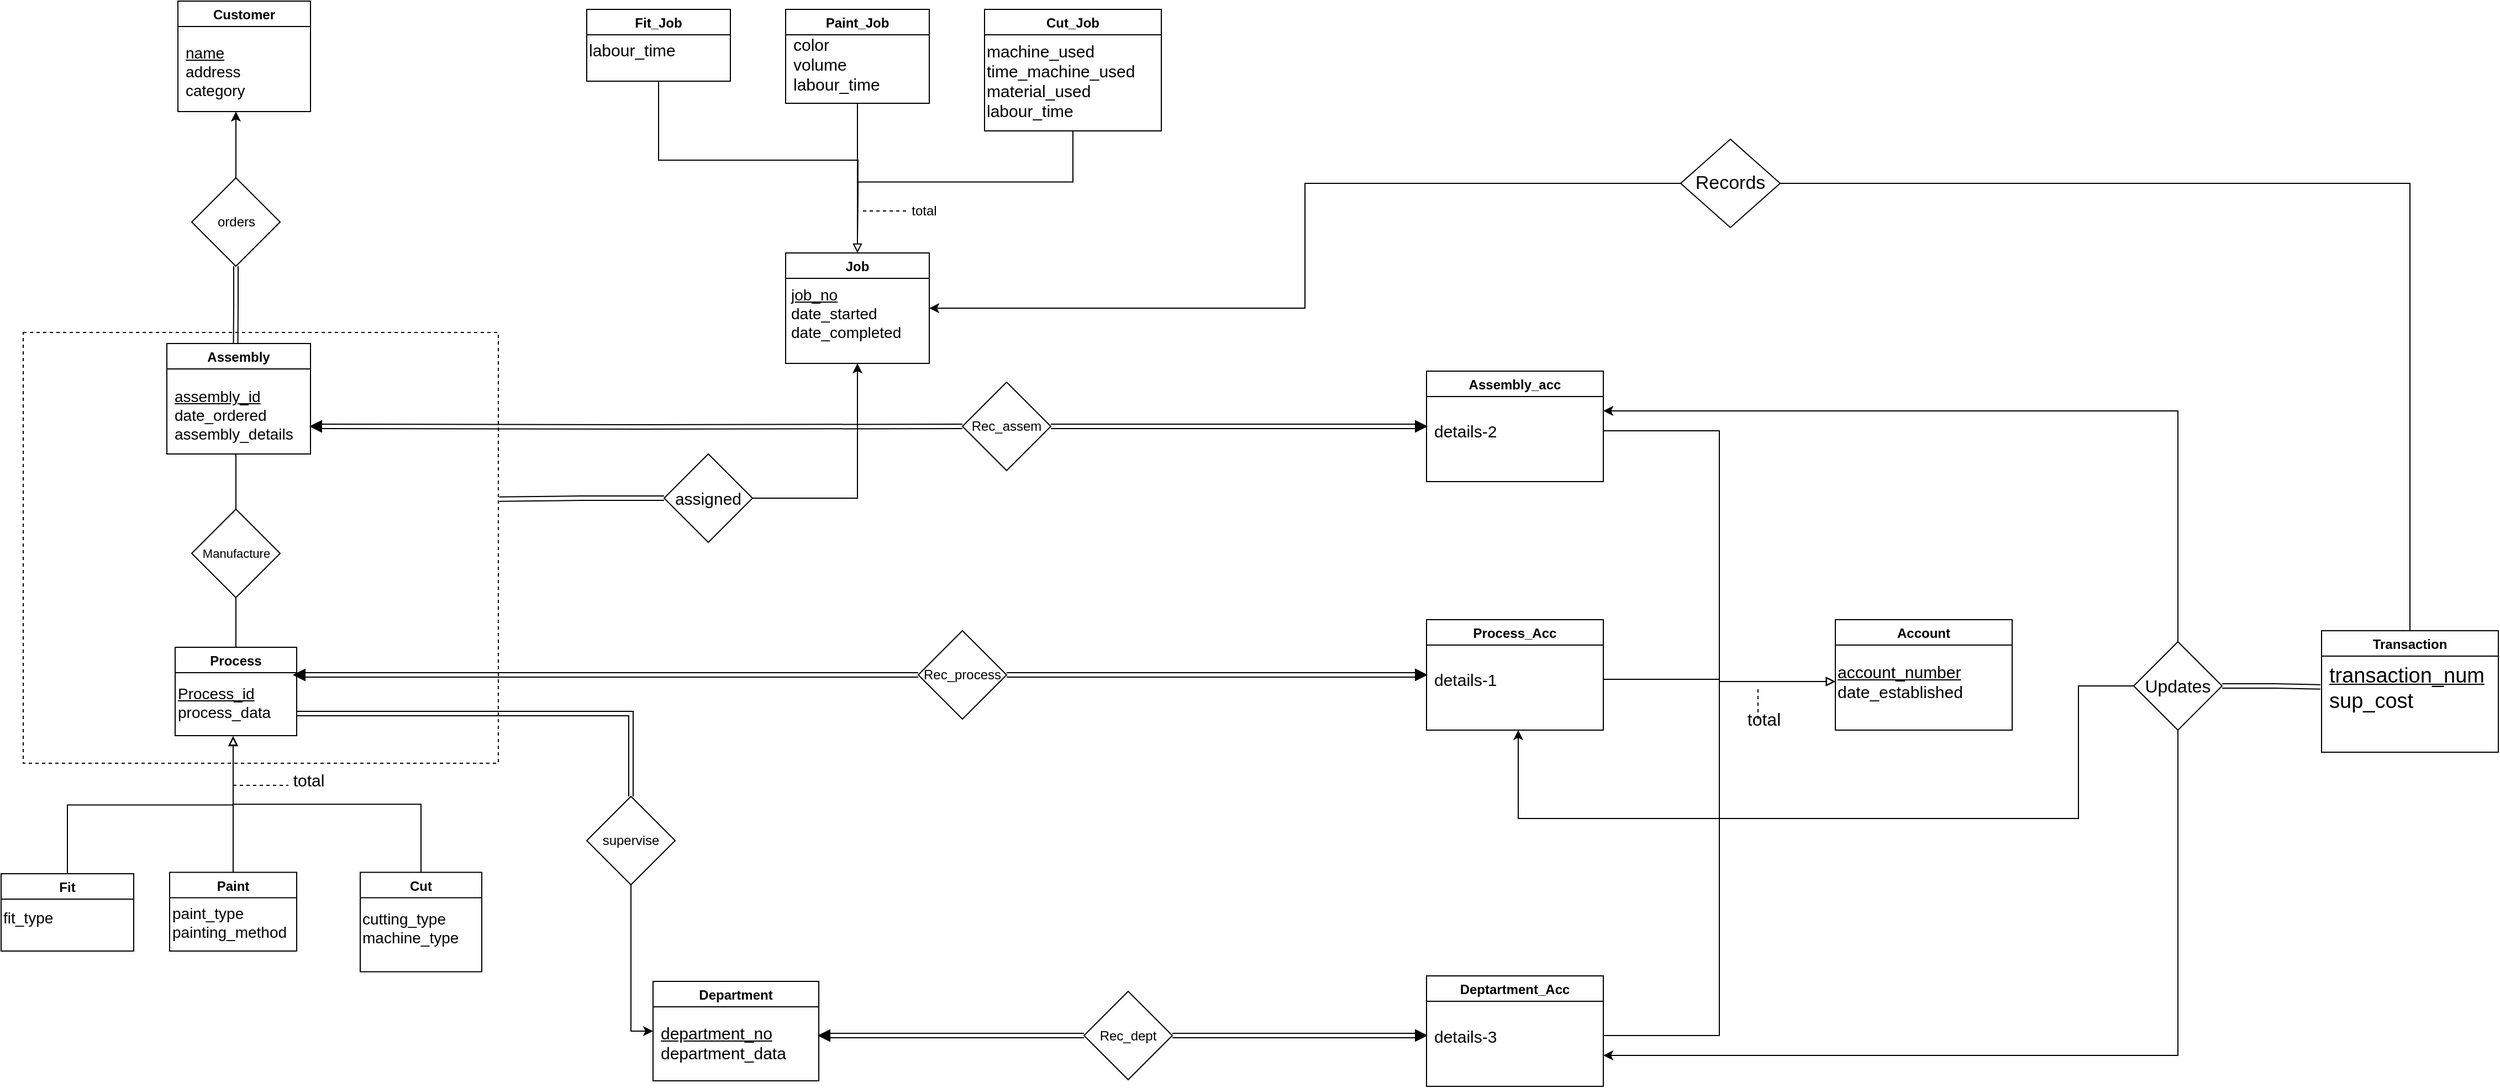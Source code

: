 <mxfile version="22.1.1" type="device">
  <diagram name="Page-1" id="rstGzfmQgd3mkzjiglMX">
    <mxGraphModel dx="1236" dy="912" grid="1" gridSize="10" guides="1" tooltips="1" connect="1" arrows="0" fold="1" page="1" pageScale="1" pageWidth="850" pageHeight="1100" math="0" shadow="0">
      <root>
        <mxCell id="0" />
        <mxCell id="1" parent="0" />
        <mxCell id="Yvhn0Xpq12AAz8X3d8LL-53" value="" style="rounded=0;whiteSpace=wrap;html=1;dashed=1;" parent="1" vertex="1">
          <mxGeometry x="170" y="320" width="430" height="390" as="geometry" />
        </mxCell>
        <mxCell id="lSQpZ-wXDewV6-AMejSS-19" value="Process" style="swimlane;" parent="1" vertex="1">
          <mxGeometry x="307.5" y="605" width="110" height="80" as="geometry" />
        </mxCell>
        <mxCell id="lSQpZ-wXDewV6-AMejSS-20" value="&lt;font style=&quot;font-size: 14px;&quot;&gt;&lt;u&gt;Process_id&lt;/u&gt;&lt;br&gt;process_data&lt;br&gt;&lt;/font&gt;" style="text;html=1;strokeColor=none;fillColor=none;align=left;verticalAlign=middle;whiteSpace=wrap;rounded=0;" parent="lSQpZ-wXDewV6-AMejSS-19" vertex="1">
          <mxGeometry y="20" width="105" height="60.5" as="geometry" />
        </mxCell>
        <mxCell id="lSQpZ-wXDewV6-AMejSS-21" value="Assembly" style="swimlane;" parent="1" vertex="1">
          <mxGeometry x="300" y="330" width="130" height="100" as="geometry" />
        </mxCell>
        <mxCell id="lSQpZ-wXDewV6-AMejSS-22" value="&lt;font style=&quot;font-size: 14px;&quot;&gt;&lt;u&gt;assembly_id&lt;/u&gt;&lt;br&gt;date_ordered&lt;br&gt;assembly_details&lt;br&gt;&lt;/font&gt;" style="text;html=1;strokeColor=none;fillColor=none;align=left;verticalAlign=middle;whiteSpace=wrap;rounded=0;" parent="lSQpZ-wXDewV6-AMejSS-21" vertex="1">
          <mxGeometry x="5" y="30" width="115" height="70" as="geometry" />
        </mxCell>
        <mxCell id="Yvhn0Xpq12AAz8X3d8LL-62" style="edgeStyle=orthogonalEdgeStyle;rounded=0;orthogonalLoop=1;jettySize=auto;html=1;exitX=1;exitY=0.5;exitDx=0;exitDy=0;endArrow=classic;endFill=1;shape=link;entryX=0;entryY=0.5;entryDx=0;entryDy=0;" parent="1" source="Esn9ofpHZriy3nmGsQpr-6" target="WISRtMbhI-oxBsKCAMT3-7" edge="1">
          <mxGeometry relative="1" as="geometry">
            <mxPoint x="1390" y="956" as="targetPoint" />
          </mxGeometry>
        </mxCell>
        <mxCell id="44iWDTCKB7y5lLKzqdXo-9" value="Department" style="swimlane;" parent="1" vertex="1">
          <mxGeometry x="740" y="907.5" width="150" height="90" as="geometry" />
        </mxCell>
        <mxCell id="44iWDTCKB7y5lLKzqdXo-10" value="&lt;font style=&quot;font-size: 15px;&quot;&gt;&lt;u&gt;department_no&lt;/u&gt;&lt;br&gt;department_data&lt;br&gt;&lt;/font&gt;" style="text;html=1;strokeColor=none;fillColor=none;align=left;verticalAlign=middle;whiteSpace=wrap;rounded=0;" parent="44iWDTCKB7y5lLKzqdXo-9" vertex="1">
          <mxGeometry x="5" y="30" width="135" height="50" as="geometry" />
        </mxCell>
        <mxCell id="Yvhn0Xpq12AAz8X3d8LL-121" style="edgeStyle=orthogonalEdgeStyle;rounded=0;orthogonalLoop=1;jettySize=auto;html=1;exitX=0.5;exitY=1;exitDx=0;exitDy=0;endArrow=none;endFill=0;" parent="1" source="44iWDTCKB7y5lLKzqdXo-11" edge="1">
          <mxGeometry relative="1" as="geometry">
            <mxPoint x="925" y="230" as="targetPoint" />
          </mxGeometry>
        </mxCell>
        <mxCell id="44iWDTCKB7y5lLKzqdXo-11" value="Cut_Job" style="swimlane;" parent="1" vertex="1">
          <mxGeometry x="1040" y="27.5" width="160" height="110" as="geometry" />
        </mxCell>
        <mxCell id="44iWDTCKB7y5lLKzqdXo-12" value="&lt;font style=&quot;font-size: 15px;&quot;&gt;machine_used&lt;br&gt;time_machine_used&lt;br&gt;material_used&lt;br&gt;labour_time&lt;br&gt;&lt;/font&gt;" style="text;html=1;strokeColor=none;fillColor=none;align=left;verticalAlign=middle;whiteSpace=wrap;rounded=0;" parent="44iWDTCKB7y5lLKzqdXo-11" vertex="1">
          <mxGeometry y="28" width="130" height="72" as="geometry" />
        </mxCell>
        <mxCell id="44iWDTCKB7y5lLKzqdXo-16" value="Customer" style="swimlane;" parent="1" vertex="1">
          <mxGeometry x="310" y="20" width="120" height="100" as="geometry" />
        </mxCell>
        <mxCell id="44iWDTCKB7y5lLKzqdXo-17" value="&lt;font style=&quot;font-size: 14px;&quot;&gt;&lt;u&gt;name&lt;/u&gt;&lt;br&gt;address&lt;br&gt;category&lt;/font&gt;" style="text;html=1;strokeColor=none;fillColor=none;align=left;verticalAlign=middle;whiteSpace=wrap;rounded=0;" parent="44iWDTCKB7y5lLKzqdXo-16" vertex="1">
          <mxGeometry x="5" y="28" width="95" height="72" as="geometry" />
        </mxCell>
        <mxCell id="44iWDTCKB7y5lLKzqdXo-19" value="Transaction" style="swimlane;" parent="1" vertex="1">
          <mxGeometry x="2250" y="590" width="160" height="110" as="geometry" />
        </mxCell>
        <mxCell id="44iWDTCKB7y5lLKzqdXo-20" value="&lt;font style=&quot;font-size: 19px;&quot;&gt;&lt;u&gt;transaction_num&lt;/u&gt;&lt;br&gt;sup_cost&lt;br&gt;&lt;br&gt;&lt;/font&gt;" style="text;html=1;strokeColor=none;fillColor=none;align=left;verticalAlign=middle;whiteSpace=wrap;rounded=0;" parent="44iWDTCKB7y5lLKzqdXo-19" vertex="1">
          <mxGeometry x="5" y="28" width="155" height="72" as="geometry" />
        </mxCell>
        <mxCell id="44iWDTCKB7y5lLKzqdXo-23" value="Account" style="swimlane;" parent="1" vertex="1">
          <mxGeometry x="1810" y="580" width="160" height="100" as="geometry" />
        </mxCell>
        <mxCell id="44iWDTCKB7y5lLKzqdXo-24" value="&lt;font style=&quot;font-size: 15px;&quot;&gt;&lt;u&gt;account_number&lt;/u&gt;&lt;br&gt;date_established&lt;br&gt;&lt;/font&gt;" style="text;html=1;strokeColor=none;fillColor=none;align=left;verticalAlign=middle;whiteSpace=wrap;rounded=0;" parent="44iWDTCKB7y5lLKzqdXo-23" vertex="1">
          <mxGeometry y="25" width="125" height="62" as="geometry" />
        </mxCell>
        <mxCell id="g80aGx1AffrBZxclH2tH-3" style="edgeStyle=orthogonalEdgeStyle;rounded=0;orthogonalLoop=1;jettySize=auto;html=1;exitX=0.5;exitY=0;exitDx=0;exitDy=0;entryX=0.5;entryY=1;entryDx=0;entryDy=0;" parent="1" source="rlw6mKpt9DurWP3DimKn-4" target="44iWDTCKB7y5lLKzqdXo-17" edge="1">
          <mxGeometry relative="1" as="geometry" />
        </mxCell>
        <mxCell id="rlw6mKpt9DurWP3DimKn-4" value="orders" style="rhombus;whiteSpace=wrap;html=1;" parent="1" vertex="1">
          <mxGeometry x="322.5" y="180" width="80" height="80" as="geometry" />
        </mxCell>
        <mxCell id="Yvhn0Xpq12AAz8X3d8LL-98" style="edgeStyle=orthogonalEdgeStyle;rounded=0;orthogonalLoop=1;jettySize=auto;html=1;exitX=0.5;exitY=1;exitDx=0;exitDy=0;entryX=0.5;entryY=0;entryDx=0;entryDy=0;endArrow=none;endFill=0;" parent="1" source="rlw6mKpt9DurWP3DimKn-9" target="lSQpZ-wXDewV6-AMejSS-19" edge="1">
          <mxGeometry relative="1" as="geometry" />
        </mxCell>
        <mxCell id="rlw6mKpt9DurWP3DimKn-9" value="&lt;font style=&quot;font-size: 11px;&quot;&gt;Manufacture&lt;/font&gt;" style="rhombus;whiteSpace=wrap;html=1;" parent="1" vertex="1">
          <mxGeometry x="322.5" y="480" width="80" height="80" as="geometry" />
        </mxCell>
        <mxCell id="rlw6mKpt9DurWP3DimKn-10" value="" style="endArrow=none;html=1;rounded=0;exitX=0.5;exitY=0;exitDx=0;exitDy=0;entryX=0.5;entryY=1;entryDx=0;entryDy=0;" parent="1" source="rlw6mKpt9DurWP3DimKn-9" target="lSQpZ-wXDewV6-AMejSS-22" edge="1">
          <mxGeometry width="50" height="50" relative="1" as="geometry">
            <mxPoint x="60" y="480" as="sourcePoint" />
            <mxPoint x="110" y="430" as="targetPoint" />
          </mxGeometry>
        </mxCell>
        <mxCell id="g80aGx1AffrBZxclH2tH-1" style="edgeStyle=orthogonalEdgeStyle;rounded=0;orthogonalLoop=1;jettySize=auto;html=1;exitX=0.5;exitY=1;exitDx=0;exitDy=0;entryX=0;entryY=0.5;entryDx=0;entryDy=0;endArrow=classic;endFill=1;" parent="1" source="rlw6mKpt9DurWP3DimKn-33" target="44iWDTCKB7y5lLKzqdXo-9" edge="1">
          <mxGeometry relative="1" as="geometry" />
        </mxCell>
        <mxCell id="rlw6mKpt9DurWP3DimKn-33" value="supervise" style="rhombus;whiteSpace=wrap;html=1;" parent="1" vertex="1">
          <mxGeometry x="680" y="740" width="80" height="80" as="geometry" />
        </mxCell>
        <mxCell id="rlw6mKpt9DurWP3DimKn-35" value="" style="endArrow=none;html=1;rounded=0;entryX=0.5;entryY=0;entryDx=0;entryDy=0;exitX=1;exitY=0.75;exitDx=0;exitDy=0;shape=link;" parent="1" source="lSQpZ-wXDewV6-AMejSS-19" target="rlw6mKpt9DurWP3DimKn-33" edge="1">
          <mxGeometry width="50" height="50" relative="1" as="geometry">
            <mxPoint x="420" y="680" as="sourcePoint" />
            <mxPoint x="630" y="560" as="targetPoint" />
            <Array as="points">
              <mxPoint x="720" y="665" />
            </Array>
          </mxGeometry>
        </mxCell>
        <mxCell id="rlw6mKpt9DurWP3DimKn-37" value="Deptartment_Acc" style="swimlane;" parent="1" vertex="1">
          <mxGeometry x="1440" y="902.5" width="160" height="100" as="geometry" />
        </mxCell>
        <mxCell id="rlw6mKpt9DurWP3DimKn-38" value="&lt;font style=&quot;font-size: 15px;&quot;&gt;details-3&lt;br&gt;&lt;/font&gt;" style="text;html=1;strokeColor=none;fillColor=none;align=left;verticalAlign=middle;whiteSpace=wrap;rounded=0;" parent="rlw6mKpt9DurWP3DimKn-37" vertex="1">
          <mxGeometry x="5" y="18" width="155" height="72" as="geometry" />
        </mxCell>
        <mxCell id="rlw6mKpt9DurWP3DimKn-41" value="Process_Acc" style="swimlane;" parent="1" vertex="1">
          <mxGeometry x="1440" y="580" width="160" height="100" as="geometry" />
        </mxCell>
        <mxCell id="rlw6mKpt9DurWP3DimKn-42" value="&lt;font style=&quot;font-size: 15px;&quot;&gt;details-1&lt;br&gt;&lt;/font&gt;" style="text;html=1;strokeColor=none;fillColor=none;align=left;verticalAlign=middle;whiteSpace=wrap;rounded=0;" parent="rlw6mKpt9DurWP3DimKn-41" vertex="1">
          <mxGeometry x="5" y="18" width="155" height="72" as="geometry" />
        </mxCell>
        <mxCell id="Yvhn0Xpq12AAz8X3d8LL-120" style="edgeStyle=orthogonalEdgeStyle;rounded=0;orthogonalLoop=1;jettySize=auto;html=1;exitX=0.5;exitY=1;exitDx=0;exitDy=0;entryX=0.5;entryY=0;entryDx=0;entryDy=0;endArrow=block;endFill=0;" parent="1" source="Yvhn0Xpq12AAz8X3d8LL-12" target="Yvhn0Xpq12AAz8X3d8LL-14" edge="1">
          <mxGeometry relative="1" as="geometry" />
        </mxCell>
        <mxCell id="Yvhn0Xpq12AAz8X3d8LL-12" value="Paint_Job" style="swimlane;" parent="1" vertex="1">
          <mxGeometry x="860" y="27.5" width="130" height="85" as="geometry" />
        </mxCell>
        <mxCell id="Yvhn0Xpq12AAz8X3d8LL-13" value="&lt;font style=&quot;font-size: 15px;&quot;&gt;color&lt;br&gt;volume&lt;br&gt;labour_time&lt;br&gt;&lt;/font&gt;" style="text;html=1;strokeColor=none;fillColor=none;align=left;verticalAlign=middle;whiteSpace=wrap;rounded=0;" parent="Yvhn0Xpq12AAz8X3d8LL-12" vertex="1">
          <mxGeometry x="5" y="18" width="125" height="62" as="geometry" />
        </mxCell>
        <mxCell id="Yvhn0Xpq12AAz8X3d8LL-122" style="edgeStyle=orthogonalEdgeStyle;rounded=0;orthogonalLoop=1;jettySize=auto;html=1;exitX=0.5;exitY=1;exitDx=0;exitDy=0;entryX=0.5;entryY=0;entryDx=0;entryDy=0;endArrow=none;endFill=0;" parent="1" source="Yvhn0Xpq12AAz8X3d8LL-16" edge="1">
          <mxGeometry relative="1" as="geometry">
            <mxPoint x="745" y="80" as="sourcePoint" />
            <mxPoint x="925.0" y="235.5" as="targetPoint" />
          </mxGeometry>
        </mxCell>
        <mxCell id="Yvhn0Xpq12AAz8X3d8LL-16" value="Fit_Job" style="swimlane;" parent="1" vertex="1">
          <mxGeometry x="680" y="27.5" width="130" height="65" as="geometry" />
        </mxCell>
        <mxCell id="Yvhn0Xpq12AAz8X3d8LL-17" value="&lt;font style=&quot;font-size: 19px;&quot;&gt;&lt;span style=&quot;font-size: 15px;&quot;&gt;labour_time&lt;/span&gt;&lt;br&gt;&lt;/font&gt;" style="text;html=1;strokeColor=none;fillColor=none;align=left;verticalAlign=middle;whiteSpace=wrap;rounded=0;" parent="Yvhn0Xpq12AAz8X3d8LL-16" vertex="1">
          <mxGeometry y="18" width="100" height="37" as="geometry" />
        </mxCell>
        <mxCell id="rlw6mKpt9DurWP3DimKn-39" value="Assembly_acc" style="swimlane;" parent="1" vertex="1">
          <mxGeometry x="1440" y="355" width="160" height="100" as="geometry" />
        </mxCell>
        <mxCell id="rlw6mKpt9DurWP3DimKn-40" value="&lt;font style=&quot;font-size: 15px;&quot;&gt;details-2&lt;br&gt;&lt;/font&gt;" style="text;html=1;strokeColor=none;fillColor=none;align=left;verticalAlign=middle;whiteSpace=wrap;rounded=0;" parent="rlw6mKpt9DurWP3DimKn-39" vertex="1">
          <mxGeometry x="5" y="18" width="155" height="72" as="geometry" />
        </mxCell>
        <mxCell id="Yvhn0Xpq12AAz8X3d8LL-63" style="edgeStyle=orthogonalEdgeStyle;rounded=0;orthogonalLoop=1;jettySize=auto;html=1;endArrow=classic;endFill=1;shape=link;entryX=0;entryY=0.5;entryDx=0;entryDy=0;" parent="1" source="Esn9ofpHZriy3nmGsQpr-4" target="WISRtMbhI-oxBsKCAMT3-8" edge="1">
          <mxGeometry relative="1" as="geometry">
            <mxPoint x="420" y="630" as="sourcePoint" />
            <mxPoint x="1400" y="630" as="targetPoint" />
          </mxGeometry>
        </mxCell>
        <mxCell id="Yvhn0Xpq12AAz8X3d8LL-113" style="edgeStyle=orthogonalEdgeStyle;rounded=0;orthogonalLoop=1;jettySize=auto;html=1;exitX=0;exitY=0.5;exitDx=0;exitDy=0;entryX=1.002;entryY=0.387;entryDx=0;entryDy=0;entryPerimeter=0;shape=link;" parent="1" source="Yvhn0Xpq12AAz8X3d8LL-76" target="Yvhn0Xpq12AAz8X3d8LL-53" edge="1">
          <mxGeometry relative="1" as="geometry">
            <mxPoint x="620" y="509.667" as="targetPoint" />
          </mxGeometry>
        </mxCell>
        <mxCell id="Yvhn0Xpq12AAz8X3d8LL-114" style="edgeStyle=orthogonalEdgeStyle;rounded=0;orthogonalLoop=1;jettySize=auto;html=1;exitX=1;exitY=0.5;exitDx=0;exitDy=0;entryX=0.5;entryY=1;entryDx=0;entryDy=0;" parent="1" source="Yvhn0Xpq12AAz8X3d8LL-76" target="Yvhn0Xpq12AAz8X3d8LL-14" edge="1">
          <mxGeometry relative="1" as="geometry" />
        </mxCell>
        <mxCell id="Yvhn0Xpq12AAz8X3d8LL-76" value="&lt;font style=&quot;font-size: 15px;&quot;&gt;assigned&lt;/font&gt;" style="rhombus;whiteSpace=wrap;html=1;" parent="1" vertex="1">
          <mxGeometry x="750" y="430" width="80" height="80" as="geometry" />
        </mxCell>
        <mxCell id="g80aGx1AffrBZxclH2tH-29" style="edgeStyle=orthogonalEdgeStyle;rounded=0;orthogonalLoop=1;jettySize=auto;html=1;exitX=0.5;exitY=0;exitDx=0;exitDy=0;entryX=0.5;entryY=1;entryDx=0;entryDy=0;endArrow=block;endFill=0;" parent="1" source="rlw6mKpt9DurWP3DimKn-19" target="lSQpZ-wXDewV6-AMejSS-20" edge="1">
          <mxGeometry relative="1" as="geometry">
            <mxPoint x="360" y="690" as="targetPoint" />
          </mxGeometry>
        </mxCell>
        <mxCell id="rlw6mKpt9DurWP3DimKn-19" value="Fit" style="swimlane;" parent="1" vertex="1">
          <mxGeometry x="150" y="810" width="120" height="70" as="geometry" />
        </mxCell>
        <mxCell id="rlw6mKpt9DurWP3DimKn-20" value="&lt;p&gt;&lt;font style=&quot;font-size: 14px;&quot;&gt;fit_type&lt;/font&gt;&lt;/p&gt;" style="text;html=1;strokeColor=none;fillColor=none;align=left;verticalAlign=middle;whiteSpace=wrap;rounded=0;" parent="rlw6mKpt9DurWP3DimKn-19" vertex="1">
          <mxGeometry y="20" width="70" height="40" as="geometry" />
        </mxCell>
        <mxCell id="Yvhn0Xpq12AAz8X3d8LL-88" style="edgeStyle=orthogonalEdgeStyle;rounded=0;orthogonalLoop=1;jettySize=auto;html=1;exitX=1;exitY=0.5;exitDx=0;exitDy=0;entryX=0.5;entryY=0;entryDx=0;entryDy=0;endArrow=none;endFill=0;" parent="1" source="Yvhn0Xpq12AAz8X3d8LL-89" target="44iWDTCKB7y5lLKzqdXo-19" edge="1">
          <mxGeometry relative="1" as="geometry" />
        </mxCell>
        <mxCell id="WISRtMbhI-oxBsKCAMT3-20" style="edgeStyle=orthogonalEdgeStyle;rounded=0;orthogonalLoop=1;jettySize=auto;html=1;exitX=0;exitY=0.5;exitDx=0;exitDy=0;entryX=1;entryY=0.5;entryDx=0;entryDy=0;" parent="1" source="Yvhn0Xpq12AAz8X3d8LL-89" target="Yvhn0Xpq12AAz8X3d8LL-14" edge="1">
          <mxGeometry relative="1" as="geometry" />
        </mxCell>
        <mxCell id="Yvhn0Xpq12AAz8X3d8LL-89" value="&lt;font style=&quot;font-size: 17px;&quot;&gt;Records&lt;/font&gt;" style="rhombus;whiteSpace=wrap;html=1;" parent="1" vertex="1">
          <mxGeometry x="1670" y="145" width="90" height="80" as="geometry" />
        </mxCell>
        <mxCell id="g80aGx1AffrBZxclH2tH-24" style="edgeStyle=orthogonalEdgeStyle;rounded=0;orthogonalLoop=1;jettySize=auto;html=1;exitX=0.5;exitY=1;exitDx=0;exitDy=0;entryX=1;entryY=0.75;entryDx=0;entryDy=0;" parent="1" source="Yvhn0Xpq12AAz8X3d8LL-91" target="rlw6mKpt9DurWP3DimKn-38" edge="1">
          <mxGeometry relative="1" as="geometry" />
        </mxCell>
        <mxCell id="g80aGx1AffrBZxclH2tH-25" style="edgeStyle=orthogonalEdgeStyle;rounded=0;orthogonalLoop=1;jettySize=auto;html=1;exitX=0.5;exitY=0;exitDx=0;exitDy=0;entryX=1;entryY=0.25;entryDx=0;entryDy=0;" parent="1" source="Yvhn0Xpq12AAz8X3d8LL-91" target="rlw6mKpt9DurWP3DimKn-40" edge="1">
          <mxGeometry relative="1" as="geometry" />
        </mxCell>
        <mxCell id="g80aGx1AffrBZxclH2tH-26" style="edgeStyle=orthogonalEdgeStyle;rounded=0;orthogonalLoop=1;jettySize=auto;html=1;exitX=0;exitY=0.5;exitDx=0;exitDy=0;" parent="1" source="Yvhn0Xpq12AAz8X3d8LL-91" edge="1">
          <mxGeometry relative="1" as="geometry">
            <Array as="points">
              <mxPoint x="2030" y="640" />
              <mxPoint x="2030" y="760" />
              <mxPoint x="1523" y="760" />
            </Array>
            <mxPoint x="1523" y="680" as="targetPoint" />
          </mxGeometry>
        </mxCell>
        <mxCell id="Yvhn0Xpq12AAz8X3d8LL-91" value="&lt;font style=&quot;font-size: 16px;&quot;&gt;Updates&lt;/font&gt;" style="rhombus;whiteSpace=wrap;html=1;" parent="1" vertex="1">
          <mxGeometry x="2080" y="600" width="80" height="80" as="geometry" />
        </mxCell>
        <mxCell id="g80aGx1AffrBZxclH2tH-28" style="edgeStyle=orthogonalEdgeStyle;rounded=0;orthogonalLoop=1;jettySize=auto;html=1;exitX=0.5;exitY=0;exitDx=0;exitDy=0;entryX=0.5;entryY=1;entryDx=0;entryDy=0;endArrow=block;endFill=0;" parent="1" source="rlw6mKpt9DurWP3DimKn-17" target="lSQpZ-wXDewV6-AMejSS-20" edge="1">
          <mxGeometry relative="1" as="geometry">
            <Array as="points">
              <mxPoint x="360" y="686" />
              <mxPoint x="360" y="686" />
            </Array>
          </mxGeometry>
        </mxCell>
        <mxCell id="rlw6mKpt9DurWP3DimKn-17" value="Paint" style="swimlane;startSize=23;" parent="1" vertex="1">
          <mxGeometry x="302.5" y="808.75" width="115" height="71.25" as="geometry" />
        </mxCell>
        <mxCell id="rlw6mKpt9DurWP3DimKn-18" value="&lt;font style=&quot;font-size: 14px;&quot;&gt;paint_type&lt;br&gt;painting_method&lt;br&gt;&lt;/font&gt;" style="text;html=1;strokeColor=none;fillColor=none;align=left;verticalAlign=middle;whiteSpace=wrap;rounded=0;" parent="rlw6mKpt9DurWP3DimKn-17" vertex="1">
          <mxGeometry y="20" width="110" height="50" as="geometry" />
        </mxCell>
        <mxCell id="g80aGx1AffrBZxclH2tH-30" style="edgeStyle=orthogonalEdgeStyle;rounded=0;orthogonalLoop=1;jettySize=auto;html=1;exitX=0.5;exitY=0;exitDx=0;exitDy=0;entryX=0.5;entryY=1;entryDx=0;entryDy=0;endArrow=block;endFill=0;" parent="1" source="rlw6mKpt9DurWP3DimKn-15" target="lSQpZ-wXDewV6-AMejSS-20" edge="1">
          <mxGeometry relative="1" as="geometry" />
        </mxCell>
        <mxCell id="rlw6mKpt9DurWP3DimKn-15" value="Cut" style="swimlane;" parent="1" vertex="1">
          <mxGeometry x="475" y="808.75" width="110" height="90" as="geometry" />
        </mxCell>
        <mxCell id="rlw6mKpt9DurWP3DimKn-16" value="&lt;font style=&quot;font-size: 14px;&quot;&gt;cutting_type&lt;br&gt;machine_type&lt;br&gt;&lt;/font&gt;" style="text;html=1;strokeColor=none;fillColor=none;align=left;verticalAlign=middle;whiteSpace=wrap;rounded=0;" parent="rlw6mKpt9DurWP3DimKn-15" vertex="1">
          <mxGeometry y="20" width="100" height="60" as="geometry" />
        </mxCell>
        <mxCell id="Yvhn0Xpq12AAz8X3d8LL-14" value="Job" style="swimlane;" parent="1" vertex="1">
          <mxGeometry x="860" y="248" width="130" height="100" as="geometry" />
        </mxCell>
        <mxCell id="Yvhn0Xpq12AAz8X3d8LL-15" value="&lt;font style=&quot;font-size: 14px;&quot;&gt;&lt;u&gt;job_no&lt;/u&gt;&lt;br&gt;date_started&lt;br&gt;date_completed&lt;br&gt;&lt;/font&gt;" style="text;html=1;strokeColor=none;fillColor=none;align=left;verticalAlign=middle;whiteSpace=wrap;rounded=0;" parent="Yvhn0Xpq12AAz8X3d8LL-14" vertex="1">
          <mxGeometry x="2.5" y="20" width="117.5" height="70" as="geometry" />
        </mxCell>
        <mxCell id="g80aGx1AffrBZxclH2tH-2" style="edgeStyle=orthogonalEdgeStyle;rounded=0;orthogonalLoop=1;jettySize=auto;html=1;exitX=0.5;exitY=1;exitDx=0;exitDy=0;entryX=0.479;entryY=0.005;entryDx=0;entryDy=0;entryPerimeter=0;endArrow=none;endFill=0;shape=link;" parent="1" source="rlw6mKpt9DurWP3DimKn-4" target="lSQpZ-wXDewV6-AMejSS-21" edge="1">
          <mxGeometry relative="1" as="geometry" />
        </mxCell>
        <mxCell id="g80aGx1AffrBZxclH2tH-18" style="edgeStyle=orthogonalEdgeStyle;rounded=0;orthogonalLoop=1;jettySize=auto;html=1;exitX=1;exitY=0.5;exitDx=0;exitDy=0;entryX=0;entryY=0.5;entryDx=0;entryDy=0;endArrow=block;endFill=0;" parent="1" source="rlw6mKpt9DurWP3DimKn-40" target="44iWDTCKB7y5lLKzqdXo-24" edge="1">
          <mxGeometry relative="1" as="geometry" />
        </mxCell>
        <mxCell id="g80aGx1AffrBZxclH2tH-19" style="edgeStyle=orthogonalEdgeStyle;rounded=0;orthogonalLoop=1;jettySize=auto;html=1;exitX=1;exitY=0.5;exitDx=0;exitDy=0;entryX=0;entryY=0.5;entryDx=0;entryDy=0;endArrow=block;endFill=0;" parent="1" source="rlw6mKpt9DurWP3DimKn-42" target="44iWDTCKB7y5lLKzqdXo-24" edge="1">
          <mxGeometry relative="1" as="geometry" />
        </mxCell>
        <mxCell id="g80aGx1AffrBZxclH2tH-20" style="edgeStyle=orthogonalEdgeStyle;rounded=0;orthogonalLoop=1;jettySize=auto;html=1;exitX=1;exitY=0.5;exitDx=0;exitDy=0;entryX=0;entryY=0.5;entryDx=0;entryDy=0;endArrow=block;endFill=0;" parent="1" source="rlw6mKpt9DurWP3DimKn-38" target="44iWDTCKB7y5lLKzqdXo-24" edge="1">
          <mxGeometry relative="1" as="geometry" />
        </mxCell>
        <mxCell id="g80aGx1AffrBZxclH2tH-21" value="&lt;font style=&quot;font-size: 16px;&quot;&gt;total&lt;/font&gt;" style="text;html=1;align=center;verticalAlign=middle;resizable=0;points=[];autosize=1;strokeColor=none;fillColor=none;" parent="1" vertex="1">
          <mxGeometry x="1720" y="655" width="50" height="30" as="geometry" />
        </mxCell>
        <mxCell id="g80aGx1AffrBZxclH2tH-22" style="edgeStyle=orthogonalEdgeStyle;rounded=0;orthogonalLoop=1;jettySize=auto;html=1;exitX=1;exitY=0.5;exitDx=0;exitDy=0;entryX=-0.039;entryY=0.317;entryDx=0;entryDy=0;entryPerimeter=0;endArrow=none;endFill=0;shape=link;" parent="1" source="Yvhn0Xpq12AAz8X3d8LL-91" target="44iWDTCKB7y5lLKzqdXo-20" edge="1">
          <mxGeometry relative="1" as="geometry" />
        </mxCell>
        <mxCell id="Esn9ofpHZriy3nmGsQpr-2" value="" style="edgeStyle=orthogonalEdgeStyle;rounded=0;orthogonalLoop=1;jettySize=auto;html=1;exitX=1;exitY=0.75;exitDx=0;exitDy=0;shape=link;entryX=0;entryY=0.5;entryDx=0;entryDy=0;" parent="1" target="Esn9ofpHZriy3nmGsQpr-1" edge="1">
          <mxGeometry relative="1" as="geometry">
            <mxPoint x="440" y="405" as="sourcePoint" />
            <mxPoint x="980" y="420" as="targetPoint" />
          </mxGeometry>
        </mxCell>
        <mxCell id="Esn9ofpHZriy3nmGsQpr-1" value="Rec_assem" style="rhombus;whiteSpace=wrap;html=1;" parent="1" vertex="1">
          <mxGeometry x="1020" y="365" width="80" height="80" as="geometry" />
        </mxCell>
        <mxCell id="Esn9ofpHZriy3nmGsQpr-3" value="" style="edgeStyle=orthogonalEdgeStyle;rounded=0;orthogonalLoop=1;jettySize=auto;html=1;entryX=0;entryY=0.5;entryDx=0;entryDy=0;endArrow=classic;endFill=1;shape=link;exitX=0;exitY=0.5;exitDx=0;exitDy=0;" parent="1" source="WISRtMbhI-oxBsKCAMT3-6" target="Esn9ofpHZriy3nmGsQpr-4" edge="1">
          <mxGeometry relative="1" as="geometry">
            <mxPoint x="470" y="631" as="sourcePoint" />
            <mxPoint x="1440" y="630" as="targetPoint" />
          </mxGeometry>
        </mxCell>
        <mxCell id="Esn9ofpHZriy3nmGsQpr-4" value="Rec_process" style="rhombus;whiteSpace=wrap;html=1;" parent="1" vertex="1">
          <mxGeometry x="980" y="590" width="80" height="80" as="geometry" />
        </mxCell>
        <mxCell id="WISRtMbhI-oxBsKCAMT3-14" style="edgeStyle=orthogonalEdgeStyle;rounded=0;orthogonalLoop=1;jettySize=auto;html=1;exitX=0;exitY=0.5;exitDx=0;exitDy=0;shape=link;entryX=0;entryY=0.5;entryDx=0;entryDy=0;" parent="1" source="Esn9ofpHZriy3nmGsQpr-6" target="WISRtMbhI-oxBsKCAMT3-13" edge="1">
          <mxGeometry relative="1" as="geometry">
            <mxPoint x="920" y="960" as="targetPoint" />
          </mxGeometry>
        </mxCell>
        <mxCell id="Esn9ofpHZriy3nmGsQpr-6" value="Rec_dept" style="rhombus;whiteSpace=wrap;html=1;" parent="1" vertex="1">
          <mxGeometry x="1130" y="916.5" width="80" height="80" as="geometry" />
        </mxCell>
        <mxCell id="WISRtMbhI-oxBsKCAMT3-3" value="" style="edgeStyle=orthogonalEdgeStyle;rounded=0;orthogonalLoop=1;jettySize=auto;html=1;exitX=1;exitY=0.5;exitDx=0;exitDy=0;endArrow=block;endFill=0;shape=link;entryX=0;entryY=0.5;entryDx=0;entryDy=0;" parent="1" source="Esn9ofpHZriy3nmGsQpr-1" target="WISRtMbhI-oxBsKCAMT3-2" edge="1">
          <mxGeometry relative="1" as="geometry">
            <mxPoint x="1090" y="410" as="sourcePoint" />
            <mxPoint x="1410" y="407" as="targetPoint" />
          </mxGeometry>
        </mxCell>
        <mxCell id="WISRtMbhI-oxBsKCAMT3-2" value="" style="triangle;whiteSpace=wrap;html=1;fillColor=#000000;" parent="1" vertex="1">
          <mxGeometry x="1430" y="400" width="10" height="10" as="geometry" />
        </mxCell>
        <mxCell id="WISRtMbhI-oxBsKCAMT3-5" value="" style="triangle;whiteSpace=wrap;html=1;fillColor=#000000;direction=west;" parent="1" vertex="1">
          <mxGeometry x="430" y="400" width="10" height="10" as="geometry" />
        </mxCell>
        <mxCell id="WISRtMbhI-oxBsKCAMT3-6" value="" style="triangle;whiteSpace=wrap;html=1;fillColor=#000000;direction=west;" parent="1" vertex="1">
          <mxGeometry x="415" y="625" width="10" height="10" as="geometry" />
        </mxCell>
        <mxCell id="WISRtMbhI-oxBsKCAMT3-7" value="" style="triangle;whiteSpace=wrap;html=1;fillColor=#000000;" parent="1" vertex="1">
          <mxGeometry x="1430" y="951.5" width="10" height="10" as="geometry" />
        </mxCell>
        <mxCell id="WISRtMbhI-oxBsKCAMT3-8" value="" style="triangle;whiteSpace=wrap;html=1;fillColor=#000000;" parent="1" vertex="1">
          <mxGeometry x="1430" y="625" width="10" height="10" as="geometry" />
        </mxCell>
        <mxCell id="WISRtMbhI-oxBsKCAMT3-13" value="" style="triangle;whiteSpace=wrap;html=1;direction=west;fillColor=#050505;" parent="1" vertex="1">
          <mxGeometry x="890" y="951.5" width="10" height="10" as="geometry" />
        </mxCell>
        <mxCell id="WISRtMbhI-oxBsKCAMT3-16" value="&lt;font style=&quot;font-size: 15px;&quot;&gt;total&lt;/font&gt;" style="text;html=1;align=center;verticalAlign=middle;resizable=0;points=[];autosize=1;strokeColor=none;fillColor=none;" parent="1" vertex="1">
          <mxGeometry x="402.5" y="710" width="50" height="30" as="geometry" />
        </mxCell>
        <mxCell id="WISRtMbhI-oxBsKCAMT3-17" value="total" style="text;html=1;align=center;verticalAlign=middle;resizable=0;points=[];autosize=1;strokeColor=none;fillColor=none;" parent="1" vertex="1">
          <mxGeometry x="960" y="195" width="50" height="30" as="geometry" />
        </mxCell>
        <mxCell id="WISRtMbhI-oxBsKCAMT3-22" value="" style="endArrow=none;dashed=1;html=1;rounded=0;entryX=0.15;entryY=0.667;entryDx=0;entryDy=0;entryPerimeter=0;" parent="1" target="WISRtMbhI-oxBsKCAMT3-16" edge="1">
          <mxGeometry width="50" height="50" relative="1" as="geometry">
            <mxPoint x="360" y="730" as="sourcePoint" />
            <mxPoint x="400" y="730.003" as="targetPoint" />
          </mxGeometry>
        </mxCell>
        <mxCell id="YlbahRkKiGkgZHYPFWBI-1" value="" style="endArrow=none;dashed=1;html=1;rounded=0;exitX=0.4;exitY=0.5;exitDx=0;exitDy=0;exitPerimeter=0;" parent="1" source="g80aGx1AffrBZxclH2tH-21" edge="1">
          <mxGeometry width="50" height="50" relative="1" as="geometry">
            <mxPoint x="1740" y="660" as="sourcePoint" />
            <mxPoint x="1740" y="640" as="targetPoint" />
          </mxGeometry>
        </mxCell>
        <mxCell id="YlbahRkKiGkgZHYPFWBI-2" value="" style="endArrow=none;dashed=1;html=1;rounded=0;entryX=0.2;entryY=0.5;entryDx=0;entryDy=0;entryPerimeter=0;" parent="1" target="WISRtMbhI-oxBsKCAMT3-17" edge="1">
          <mxGeometry width="50" height="50" relative="1" as="geometry">
            <mxPoint x="930" y="210" as="sourcePoint" />
            <mxPoint x="1010" y="160" as="targetPoint" />
          </mxGeometry>
        </mxCell>
      </root>
    </mxGraphModel>
  </diagram>
</mxfile>
